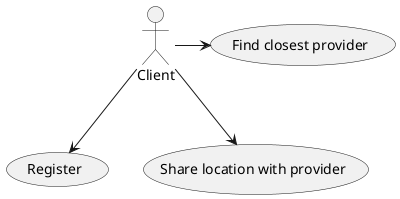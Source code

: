 @startuml

Client --> (Register)
Client --> (Share location with provider)
Client -> (Find closest provider)

@enduml